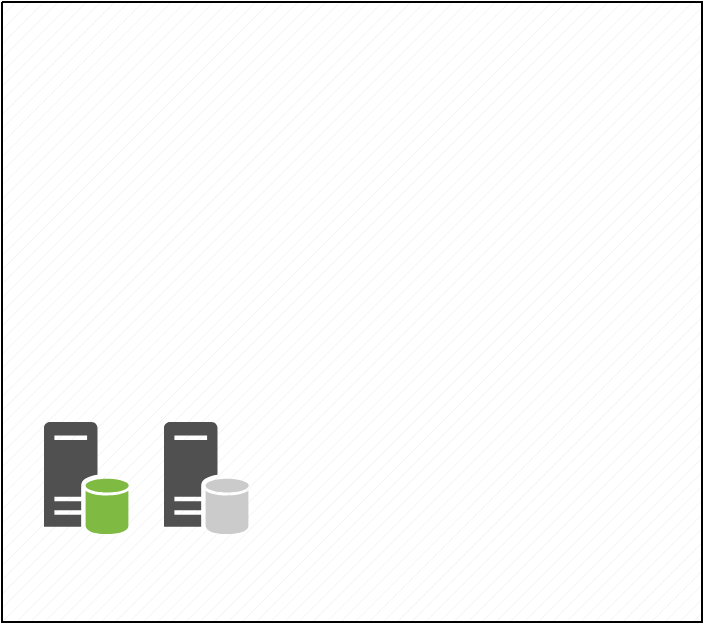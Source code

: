<mxfile version="26.0.4">
  <diagram name="Страница — 1" id="V7w4e5vsZR3YIzeIuG0R">
    <mxGraphModel dx="3549" dy="2129" grid="1" gridSize="10" guides="1" tooltips="1" connect="1" arrows="1" fold="1" page="1" pageScale="1" pageWidth="827" pageHeight="1169" math="0" shadow="0">
      <root>
        <mxCell id="0" />
        <mxCell id="1" parent="0" />
        <mxCell id="FjUx5SRgwItwTX2jweCt-7" value="" style="verticalLabelPosition=bottom;verticalAlign=top;html=1;shape=mxgraph.basic.patternFillRect;fillStyle=diag;step=5;fillStrokeWidth=0.2;fillStrokeColor=#dddddd;" parent="1" vertex="1">
          <mxGeometry x="239" y="210" width="350" height="310" as="geometry" />
        </mxCell>
        <mxCell id="FjUx5SRgwItwTX2jweCt-5" value="" style="sketch=0;pointerEvents=1;shadow=0;dashed=0;html=1;strokeColor=none;fillColor=#505050;labelPosition=center;verticalLabelPosition=bottom;verticalAlign=top;outlineConnect=0;align=center;shape=mxgraph.office.servers.database_server_ghosted;" parent="1" vertex="1">
          <mxGeometry x="320" y="420" width="43" height="56" as="geometry" />
        </mxCell>
        <mxCell id="FjUx5SRgwItwTX2jweCt-6" value="" style="sketch=0;pointerEvents=1;shadow=0;dashed=0;html=1;strokeColor=none;fillColor=#505050;labelPosition=center;verticalLabelPosition=bottom;verticalAlign=top;outlineConnect=0;align=center;shape=mxgraph.office.servers.database_server_green;" parent="1" vertex="1">
          <mxGeometry x="260" y="420" width="43" height="56" as="geometry" />
        </mxCell>
      </root>
    </mxGraphModel>
  </diagram>
</mxfile>
